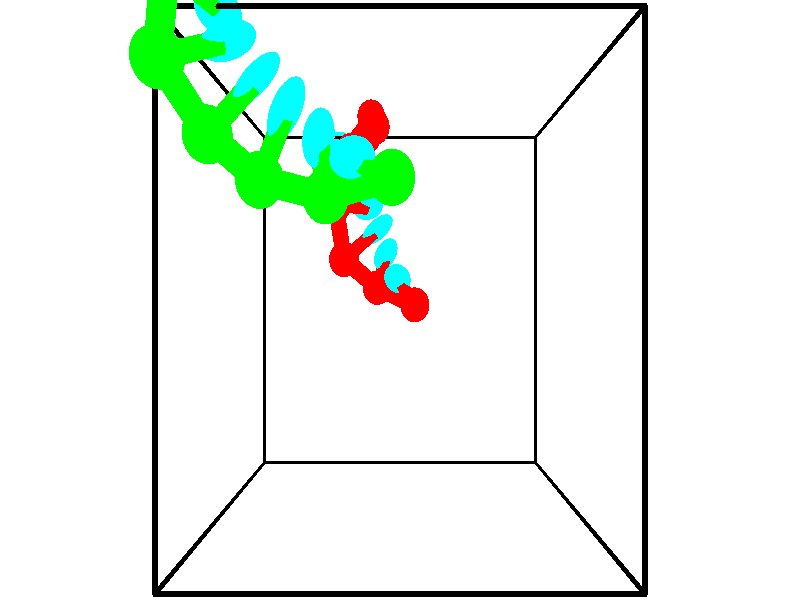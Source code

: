 // switches for output
#declare DRAW_BASES = 1; // possible values are 0, 1; only relevant for DNA ribbons
#declare DRAW_BASES_TYPE = 3; // possible values are 1, 2, 3; only relevant for DNA ribbons
#declare DRAW_FOG = 0; // set to 1 to enable fog

#include "colors.inc"

#include "transforms.inc"
background { rgb <1, 1, 1>}

#default {
   normal{
       ripples 0.25
       frequency 0.20
       turbulence 0.2
       lambda 5
   }
	finish {
		phong 0.1
		phong_size 40.
	}
}

// original window dimensions: 1024x640


// camera settings

camera {
	sky <-0, 1, 0>
	up <-0, 1, 0>
	right 1.6 * <1, 0, 0>
	location <2.5, 2.5, 11.1562>
	look_at <2.5, 2.5, 2.5>
	direction <0, 0, -8.6562>
	angle 67.0682
}


# declare cpy_camera_pos = <2.5, 2.5, 11.1562>;
# if (DRAW_FOG = 1)
fog {
	fog_type 2
	up vnormalize(cpy_camera_pos)
	color rgbt<1,1,1,0.3>
	distance 1e-5
	fog_alt 3e-3
	fog_offset 4
}
# end


// LIGHTS

# declare lum = 6;
global_settings {
	ambient_light rgb lum * <0.05, 0.05, 0.05>
	max_trace_level 15
}# declare cpy_direct_light_amount = 0.25;
light_source
{	1000 * <-1, -1, 1>,
	rgb lum * cpy_direct_light_amount
	parallel
}

light_source
{	1000 * <1, 1, -1>,
	rgb lum * cpy_direct_light_amount
	parallel
}

// strand 0

// nucleotide -1

// particle -1
sphere {
	<2.753474, 2.429949, 0.816341> 0.250000
	pigment { color rgbt <1,0,0,0> }
	no_shadow
}
cylinder {
	<2.586040, 2.633265, 1.117387>,  <2.485580, 2.755254, 1.298015>, 0.100000
	pigment { color rgbt <1,0,0,0> }
	no_shadow
}
cylinder {
	<2.586040, 2.633265, 1.117387>,  <2.753474, 2.429949, 0.816341>, 0.100000
	pigment { color rgbt <1,0,0,0> }
	no_shadow
}

// particle -1
sphere {
	<2.586040, 2.633265, 1.117387> 0.100000
	pigment { color rgbt <1,0,0,0> }
	no_shadow
}
sphere {
	0, 1
	scale<0.080000,0.200000,0.300000>
	matrix <-0.304020, 0.702471, -0.643511,
		-0.855780, -0.498173, -0.139513,
		-0.418583, 0.508289, 0.752615,
		2.460465, 2.785751, 1.343171>
	pigment { color rgbt <0,1,1,0> }
	no_shadow
}
cylinder {
	<2.104730, 2.678679, 0.644257>,  <2.753474, 2.429949, 0.816341>, 0.130000
	pigment { color rgbt <1,0,0,0> }
	no_shadow
}

// nucleotide -1

// particle -1
sphere {
	<2.104730, 2.678679, 0.644257> 0.250000
	pigment { color rgbt <1,0,0,0> }
	no_shadow
}
cylinder {
	<2.196087, 2.936432, 0.936177>,  <2.250901, 3.091084, 1.111329>, 0.100000
	pigment { color rgbt <1,0,0,0> }
	no_shadow
}
cylinder {
	<2.196087, 2.936432, 0.936177>,  <2.104730, 2.678679, 0.644257>, 0.100000
	pigment { color rgbt <1,0,0,0> }
	no_shadow
}

// particle -1
sphere {
	<2.196087, 2.936432, 0.936177> 0.100000
	pigment { color rgbt <1,0,0,0> }
	no_shadow
}
sphere {
	0, 1
	scale<0.080000,0.200000,0.300000>
	matrix <-0.377217, 0.749631, -0.543840,
		-0.897521, -0.151084, 0.414282,
		0.228393, 0.644382, 0.729801,
		2.264605, 3.129746, 1.155118>
	pigment { color rgbt <0,1,1,0> }
	no_shadow
}
cylinder {
	<1.556908, 3.070606, 0.982672>,  <2.104730, 2.678679, 0.644257>, 0.130000
	pigment { color rgbt <1,0,0,0> }
	no_shadow
}

// nucleotide -1

// particle -1
sphere {
	<1.556908, 3.070606, 0.982672> 0.250000
	pigment { color rgbt <1,0,0,0> }
	no_shadow
}
cylinder {
	<1.878967, 3.307594, 0.993380>,  <2.072203, 3.449787, 0.999804>, 0.100000
	pigment { color rgbt <1,0,0,0> }
	no_shadow
}
cylinder {
	<1.878967, 3.307594, 0.993380>,  <1.556908, 3.070606, 0.982672>, 0.100000
	pigment { color rgbt <1,0,0,0> }
	no_shadow
}

// particle -1
sphere {
	<1.878967, 3.307594, 0.993380> 0.100000
	pigment { color rgbt <1,0,0,0> }
	no_shadow
}
sphere {
	0, 1
	scale<0.080000,0.200000,0.300000>
	matrix <-0.469663, 0.664518, -0.581234,
		-0.362153, 0.455406, 0.813297,
		0.805147, 0.592471, 0.026770,
		2.120512, 3.485336, 1.001410>
	pigment { color rgbt <0,1,1,0> }
	no_shadow
}
cylinder {
	<1.455619, 3.795924, 1.360709>,  <1.556908, 3.070606, 0.982672>, 0.130000
	pigment { color rgbt <1,0,0,0> }
	no_shadow
}

// nucleotide -1

// particle -1
sphere {
	<1.455619, 3.795924, 1.360709> 0.250000
	pigment { color rgbt <1,0,0,0> }
	no_shadow
}
cylinder {
	<1.745323, 3.801373, 1.084951>,  <1.919145, 3.804643, 0.919497>, 0.100000
	pigment { color rgbt <1,0,0,0> }
	no_shadow
}
cylinder {
	<1.745323, 3.801373, 1.084951>,  <1.455619, 3.795924, 1.360709>, 0.100000
	pigment { color rgbt <1,0,0,0> }
	no_shadow
}

// particle -1
sphere {
	<1.745323, 3.801373, 1.084951> 0.100000
	pigment { color rgbt <1,0,0,0> }
	no_shadow
}
sphere {
	0, 1
	scale<0.080000,0.200000,0.300000>
	matrix <-0.525025, 0.659020, -0.538554,
		0.446987, 0.752002, 0.484455,
		0.724259, 0.013625, -0.689393,
		1.962601, 3.805461, 0.878133>
	pigment { color rgbt <0,1,1,0> }
	no_shadow
}
cylinder {
	<1.701081, 4.527363, 1.268174>,  <1.455619, 3.795924, 1.360709>, 0.130000
	pigment { color rgbt <1,0,0,0> }
	no_shadow
}

// nucleotide -1

// particle -1
sphere {
	<1.701081, 4.527363, 1.268174> 0.250000
	pigment { color rgbt <1,0,0,0> }
	no_shadow
}
cylinder {
	<1.728905, 4.310513, 0.933208>,  <1.745599, 4.180402, 0.732229>, 0.100000
	pigment { color rgbt <1,0,0,0> }
	no_shadow
}
cylinder {
	<1.728905, 4.310513, 0.933208>,  <1.701081, 4.527363, 1.268174>, 0.100000
	pigment { color rgbt <1,0,0,0> }
	no_shadow
}

// particle -1
sphere {
	<1.728905, 4.310513, 0.933208> 0.100000
	pigment { color rgbt <1,0,0,0> }
	no_shadow
}
sphere {
	0, 1
	scale<0.080000,0.200000,0.300000>
	matrix <-0.407486, 0.750781, -0.519889,
		0.910558, 0.377397, -0.168685,
		0.069559, -0.542126, -0.837413,
		1.749772, 4.147875, 0.681984>
	pigment { color rgbt <0,1,1,0> }
	no_shadow
}
cylinder {
	<2.070827, 4.985630, 0.753673>,  <1.701081, 4.527363, 1.268174>, 0.130000
	pigment { color rgbt <1,0,0,0> }
	no_shadow
}

// nucleotide -1

// particle -1
sphere {
	<2.070827, 4.985630, 0.753673> 0.250000
	pigment { color rgbt <1,0,0,0> }
	no_shadow
}
cylinder {
	<1.842663, 4.720144, 0.560131>,  <1.705764, 4.560853, 0.444006>, 0.100000
	pigment { color rgbt <1,0,0,0> }
	no_shadow
}
cylinder {
	<1.842663, 4.720144, 0.560131>,  <2.070827, 4.985630, 0.753673>, 0.100000
	pigment { color rgbt <1,0,0,0> }
	no_shadow
}

// particle -1
sphere {
	<1.842663, 4.720144, 0.560131> 0.100000
	pigment { color rgbt <1,0,0,0> }
	no_shadow
}
sphere {
	0, 1
	scale<0.080000,0.200000,0.300000>
	matrix <-0.479265, 0.747362, -0.460170,
		0.667034, -0.030592, -0.744399,
		-0.570413, -0.663713, -0.483854,
		1.671539, 4.521030, 0.414975>
	pigment { color rgbt <0,1,1,0> }
	no_shadow
}
cylinder {
	<1.978423, 5.270672, 0.213042>,  <2.070827, 4.985630, 0.753673>, 0.130000
	pigment { color rgbt <1,0,0,0> }
	no_shadow
}

// nucleotide -1

// particle -1
sphere {
	<1.978423, 5.270672, 0.213042> 0.250000
	pigment { color rgbt <1,0,0,0> }
	no_shadow
}
cylinder {
	<1.698845, 4.985724, 0.187726>,  <1.531098, 4.814756, 0.172536>, 0.100000
	pigment { color rgbt <1,0,0,0> }
	no_shadow
}
cylinder {
	<1.698845, 4.985724, 0.187726>,  <1.978423, 5.270672, 0.213042>, 0.100000
	pigment { color rgbt <1,0,0,0> }
	no_shadow
}

// particle -1
sphere {
	<1.698845, 4.985724, 0.187726> 0.100000
	pigment { color rgbt <1,0,0,0> }
	no_shadow
}
sphere {
	0, 1
	scale<0.080000,0.200000,0.300000>
	matrix <-0.546496, 0.589082, -0.595251,
		0.461321, -0.381461, -0.801043,
		-0.698946, -0.712369, -0.063289,
		1.489161, 4.772014, 0.168739>
	pigment { color rgbt <0,1,1,0> }
	no_shadow
}
cylinder {
	<1.878756, 5.118773, -0.486926>,  <1.978423, 5.270672, 0.213042>, 0.130000
	pigment { color rgbt <1,0,0,0> }
	no_shadow
}

// nucleotide -1

// particle -1
sphere {
	<1.878756, 5.118773, -0.486926> 0.250000
	pigment { color rgbt <1,0,0,0> }
	no_shadow
}
cylinder {
	<1.545307, 5.015661, -0.291529>,  <1.345238, 4.953794, -0.174291>, 0.100000
	pigment { color rgbt <1,0,0,0> }
	no_shadow
}
cylinder {
	<1.545307, 5.015661, -0.291529>,  <1.878756, 5.118773, -0.486926>, 0.100000
	pigment { color rgbt <1,0,0,0> }
	no_shadow
}

// particle -1
sphere {
	<1.545307, 5.015661, -0.291529> 0.100000
	pigment { color rgbt <1,0,0,0> }
	no_shadow
}
sphere {
	0, 1
	scale<0.080000,0.200000,0.300000>
	matrix <-0.527878, 0.632094, -0.567276,
		-0.162542, -0.730758, -0.663003,
		-0.833622, -0.257779, 0.488492,
		1.295221, 4.938327, -0.144981>
	pigment { color rgbt <0,1,1,0> }
	no_shadow
}
// strand 1

// nucleotide -1

// particle -1
sphere {
	<0.491866, 6.154057, 4.572772> 0.250000
	pigment { color rgbt <0,1,0,0> }
	no_shadow
}
cylinder {
	<0.399193, 5.789762, 4.436022>,  <0.343589, 5.571184, 4.353972>, 0.100000
	pigment { color rgbt <0,1,0,0> }
	no_shadow
}
cylinder {
	<0.399193, 5.789762, 4.436022>,  <0.491866, 6.154057, 4.572772>, 0.100000
	pigment { color rgbt <0,1,0,0> }
	no_shadow
}

// particle -1
sphere {
	<0.399193, 5.789762, 4.436022> 0.100000
	pigment { color rgbt <0,1,0,0> }
	no_shadow
}
sphere {
	0, 1
	scale<0.080000,0.200000,0.300000>
	matrix <0.405169, -0.409844, 0.817231,
		-0.884399, 0.050823, 0.463957,
		-0.231684, -0.910739, -0.341874,
		0.329688, 5.516540, 4.333460>
	pigment { color rgbt <0,1,1,0> }
	no_shadow
}
cylinder {
	<0.408931, 5.832592, 5.200907>,  <0.491866, 6.154057, 4.572772>, 0.130000
	pigment { color rgbt <0,1,0,0> }
	no_shadow
}

// nucleotide -1

// particle -1
sphere {
	<0.408931, 5.832592, 5.200907> 0.250000
	pigment { color rgbt <0,1,0,0> }
	no_shadow
}
cylinder {
	<0.470497, 5.555573, 4.919003>,  <0.507437, 5.389362, 4.749860>, 0.100000
	pigment { color rgbt <0,1,0,0> }
	no_shadow
}
cylinder {
	<0.470497, 5.555573, 4.919003>,  <0.408931, 5.832592, 5.200907>, 0.100000
	pigment { color rgbt <0,1,0,0> }
	no_shadow
}

// particle -1
sphere {
	<0.470497, 5.555573, 4.919003> 0.100000
	pigment { color rgbt <0,1,0,0> }
	no_shadow
}
sphere {
	0, 1
	scale<0.080000,0.200000,0.300000>
	matrix <0.390655, -0.612496, 0.687196,
		-0.907579, -0.381088, 0.176274,
		0.153915, -0.692547, -0.704762,
		0.516672, 5.347809, 4.707574>
	pigment { color rgbt <0,1,1,0> }
	no_shadow
}
cylinder {
	<0.295097, 5.190082, 5.467390>,  <0.408931, 5.832592, 5.200907>, 0.130000
	pigment { color rgbt <0,1,0,0> }
	no_shadow
}

// nucleotide -1

// particle -1
sphere {
	<0.295097, 5.190082, 5.467390> 0.250000
	pigment { color rgbt <0,1,0,0> }
	no_shadow
}
cylinder {
	<0.475883, 5.087856, 5.125532>,  <0.584355, 5.026521, 4.920418>, 0.100000
	pigment { color rgbt <0,1,0,0> }
	no_shadow
}
cylinder {
	<0.475883, 5.087856, 5.125532>,  <0.295097, 5.190082, 5.467390>, 0.100000
	pigment { color rgbt <0,1,0,0> }
	no_shadow
}

// particle -1
sphere {
	<0.475883, 5.087856, 5.125532> 0.100000
	pigment { color rgbt <0,1,0,0> }
	no_shadow
}
sphere {
	0, 1
	scale<0.080000,0.200000,0.300000>
	matrix <0.520269, -0.702731, 0.485273,
		-0.724603, -0.663970, -0.184646,
		0.451964, -0.255565, -0.854644,
		0.611473, 5.011188, 4.869139>
	pigment { color rgbt <0,1,1,0> }
	no_shadow
}
cylinder {
	<0.164365, 4.448369, 5.347830>,  <0.295097, 5.190082, 5.467390>, 0.130000
	pigment { color rgbt <0,1,0,0> }
	no_shadow
}

// nucleotide -1

// particle -1
sphere {
	<0.164365, 4.448369, 5.347830> 0.250000
	pigment { color rgbt <0,1,0,0> }
	no_shadow
}
cylinder {
	<0.504745, 4.580460, 5.184450>,  <0.708974, 4.659714, 5.086422>, 0.100000
	pigment { color rgbt <0,1,0,0> }
	no_shadow
}
cylinder {
	<0.504745, 4.580460, 5.184450>,  <0.164365, 4.448369, 5.347830>, 0.100000
	pigment { color rgbt <0,1,0,0> }
	no_shadow
}

// particle -1
sphere {
	<0.504745, 4.580460, 5.184450> 0.100000
	pigment { color rgbt <0,1,0,0> }
	no_shadow
}
sphere {
	0, 1
	scale<0.080000,0.200000,0.300000>
	matrix <0.487407, -0.786269, 0.379757,
		-0.195745, -0.522236, -0.830033,
		0.850952, 0.330228, -0.408450,
		0.760031, 4.679528, 5.061915>
	pigment { color rgbt <0,1,1,0> }
	no_shadow
}
cylinder {
	<0.522969, 3.915438, 4.959867>,  <0.164365, 4.448369, 5.347830>, 0.130000
	pigment { color rgbt <0,1,0,0> }
	no_shadow
}

// nucleotide -1

// particle -1
sphere {
	<0.522969, 3.915438, 4.959867> 0.250000
	pigment { color rgbt <0,1,0,0> }
	no_shadow
}
cylinder {
	<0.824936, 4.171080, 5.018721>,  <1.006116, 4.324464, 5.054032>, 0.100000
	pigment { color rgbt <0,1,0,0> }
	no_shadow
}
cylinder {
	<0.824936, 4.171080, 5.018721>,  <0.522969, 3.915438, 4.959867>, 0.100000
	pigment { color rgbt <0,1,0,0> }
	no_shadow
}

// particle -1
sphere {
	<0.824936, 4.171080, 5.018721> 0.100000
	pigment { color rgbt <0,1,0,0> }
	no_shadow
}
sphere {
	0, 1
	scale<0.080000,0.200000,0.300000>
	matrix <0.623022, -0.768941, 0.143432,
		0.204804, -0.016612, -0.978662,
		0.754916, 0.639104, 0.147132,
		1.051411, 4.362811, 5.062860>
	pigment { color rgbt <0,1,1,0> }
	no_shadow
}
cylinder {
	<1.025617, 3.549435, 4.816467>,  <0.522969, 3.915438, 4.959867>, 0.130000
	pigment { color rgbt <0,1,0,0> }
	no_shadow
}

// nucleotide -1

// particle -1
sphere {
	<1.025617, 3.549435, 4.816467> 0.250000
	pigment { color rgbt <0,1,0,0> }
	no_shadow
}
cylinder {
	<1.216545, 3.859608, 4.981813>,  <1.331102, 4.045712, 5.081021>, 0.100000
	pigment { color rgbt <0,1,0,0> }
	no_shadow
}
cylinder {
	<1.216545, 3.859608, 4.981813>,  <1.025617, 3.549435, 4.816467>, 0.100000
	pigment { color rgbt <0,1,0,0> }
	no_shadow
}

// particle -1
sphere {
	<1.216545, 3.859608, 4.981813> 0.100000
	pigment { color rgbt <0,1,0,0> }
	no_shadow
}
sphere {
	0, 1
	scale<0.080000,0.200000,0.300000>
	matrix <0.685707, -0.622861, 0.376630,
		0.549520, 0.103675, -0.829023,
		0.477319, 0.775432, 0.413366,
		1.359741, 4.092237, 5.105823>
	pigment { color rgbt <0,1,1,0> }
	no_shadow
}
cylinder {
	<1.695344, 3.432363, 4.625804>,  <1.025617, 3.549435, 4.816467>, 0.130000
	pigment { color rgbt <0,1,0,0> }
	no_shadow
}

// nucleotide -1

// particle -1
sphere {
	<1.695344, 3.432363, 4.625804> 0.250000
	pigment { color rgbt <0,1,0,0> }
	no_shadow
}
cylinder {
	<1.697586, 3.656561, 4.957060>,  <1.698932, 3.791080, 5.155813>, 0.100000
	pigment { color rgbt <0,1,0,0> }
	no_shadow
}
cylinder {
	<1.697586, 3.656561, 4.957060>,  <1.695344, 3.432363, 4.625804>, 0.100000
	pigment { color rgbt <0,1,0,0> }
	no_shadow
}

// particle -1
sphere {
	<1.697586, 3.656561, 4.957060> 0.100000
	pigment { color rgbt <0,1,0,0> }
	no_shadow
}
sphere {
	0, 1
	scale<0.080000,0.200000,0.300000>
	matrix <0.736242, -0.562728, 0.375878,
		0.676695, 0.607603, -0.415816,
		0.005606, 0.560496, 0.828138,
		1.699268, 3.824710, 5.205502>
	pigment { color rgbt <0,1,1,0> }
	no_shadow
}
cylinder {
	<2.411772, 3.587694, 4.723565>,  <1.695344, 3.432363, 4.625804>, 0.130000
	pigment { color rgbt <0,1,0,0> }
	no_shadow
}

// nucleotide -1

// particle -1
sphere {
	<2.411772, 3.587694, 4.723565> 0.250000
	pigment { color rgbt <0,1,0,0> }
	no_shadow
}
cylinder {
	<2.201294, 3.622007, 5.061975>,  <2.075007, 3.642596, 5.265022>, 0.100000
	pigment { color rgbt <0,1,0,0> }
	no_shadow
}
cylinder {
	<2.201294, 3.622007, 5.061975>,  <2.411772, 3.587694, 4.723565>, 0.100000
	pigment { color rgbt <0,1,0,0> }
	no_shadow
}

// particle -1
sphere {
	<2.201294, 3.622007, 5.061975> 0.100000
	pigment { color rgbt <0,1,0,0> }
	no_shadow
}
sphere {
	0, 1
	scale<0.080000,0.200000,0.300000>
	matrix <0.549398, -0.725086, 0.415226,
		0.649061, 0.683295, 0.334407,
		-0.526195, 0.085784, 0.846026,
		2.043435, 3.647743, 5.315783>
	pigment { color rgbt <0,1,1,0> }
	no_shadow
}
// box output
cylinder {
	<0.000000, 0.000000, 0.000000>,  <5.000000, 0.000000, 0.000000>, 0.025000
	pigment { color rgbt <0,0,0,0> }
	no_shadow
}
cylinder {
	<0.000000, 0.000000, 0.000000>,  <0.000000, 5.000000, 0.000000>, 0.025000
	pigment { color rgbt <0,0,0,0> }
	no_shadow
}
cylinder {
	<0.000000, 0.000000, 0.000000>,  <0.000000, 0.000000, 5.000000>, 0.025000
	pigment { color rgbt <0,0,0,0> }
	no_shadow
}
cylinder {
	<5.000000, 5.000000, 5.000000>,  <0.000000, 5.000000, 5.000000>, 0.025000
	pigment { color rgbt <0,0,0,0> }
	no_shadow
}
cylinder {
	<5.000000, 5.000000, 5.000000>,  <5.000000, 0.000000, 5.000000>, 0.025000
	pigment { color rgbt <0,0,0,0> }
	no_shadow
}
cylinder {
	<5.000000, 5.000000, 5.000000>,  <5.000000, 5.000000, 0.000000>, 0.025000
	pigment { color rgbt <0,0,0,0> }
	no_shadow
}
cylinder {
	<0.000000, 0.000000, 5.000000>,  <0.000000, 5.000000, 5.000000>, 0.025000
	pigment { color rgbt <0,0,0,0> }
	no_shadow
}
cylinder {
	<0.000000, 0.000000, 5.000000>,  <5.000000, 0.000000, 5.000000>, 0.025000
	pigment { color rgbt <0,0,0,0> }
	no_shadow
}
cylinder {
	<5.000000, 5.000000, 0.000000>,  <0.000000, 5.000000, 0.000000>, 0.025000
	pigment { color rgbt <0,0,0,0> }
	no_shadow
}
cylinder {
	<5.000000, 5.000000, 0.000000>,  <5.000000, 0.000000, 0.000000>, 0.025000
	pigment { color rgbt <0,0,0,0> }
	no_shadow
}
cylinder {
	<5.000000, 0.000000, 5.000000>,  <5.000000, 0.000000, 0.000000>, 0.025000
	pigment { color rgbt <0,0,0,0> }
	no_shadow
}
cylinder {
	<0.000000, 5.000000, 0.000000>,  <0.000000, 5.000000, 5.000000>, 0.025000
	pigment { color rgbt <0,0,0,0> }
	no_shadow
}
// end of box output
